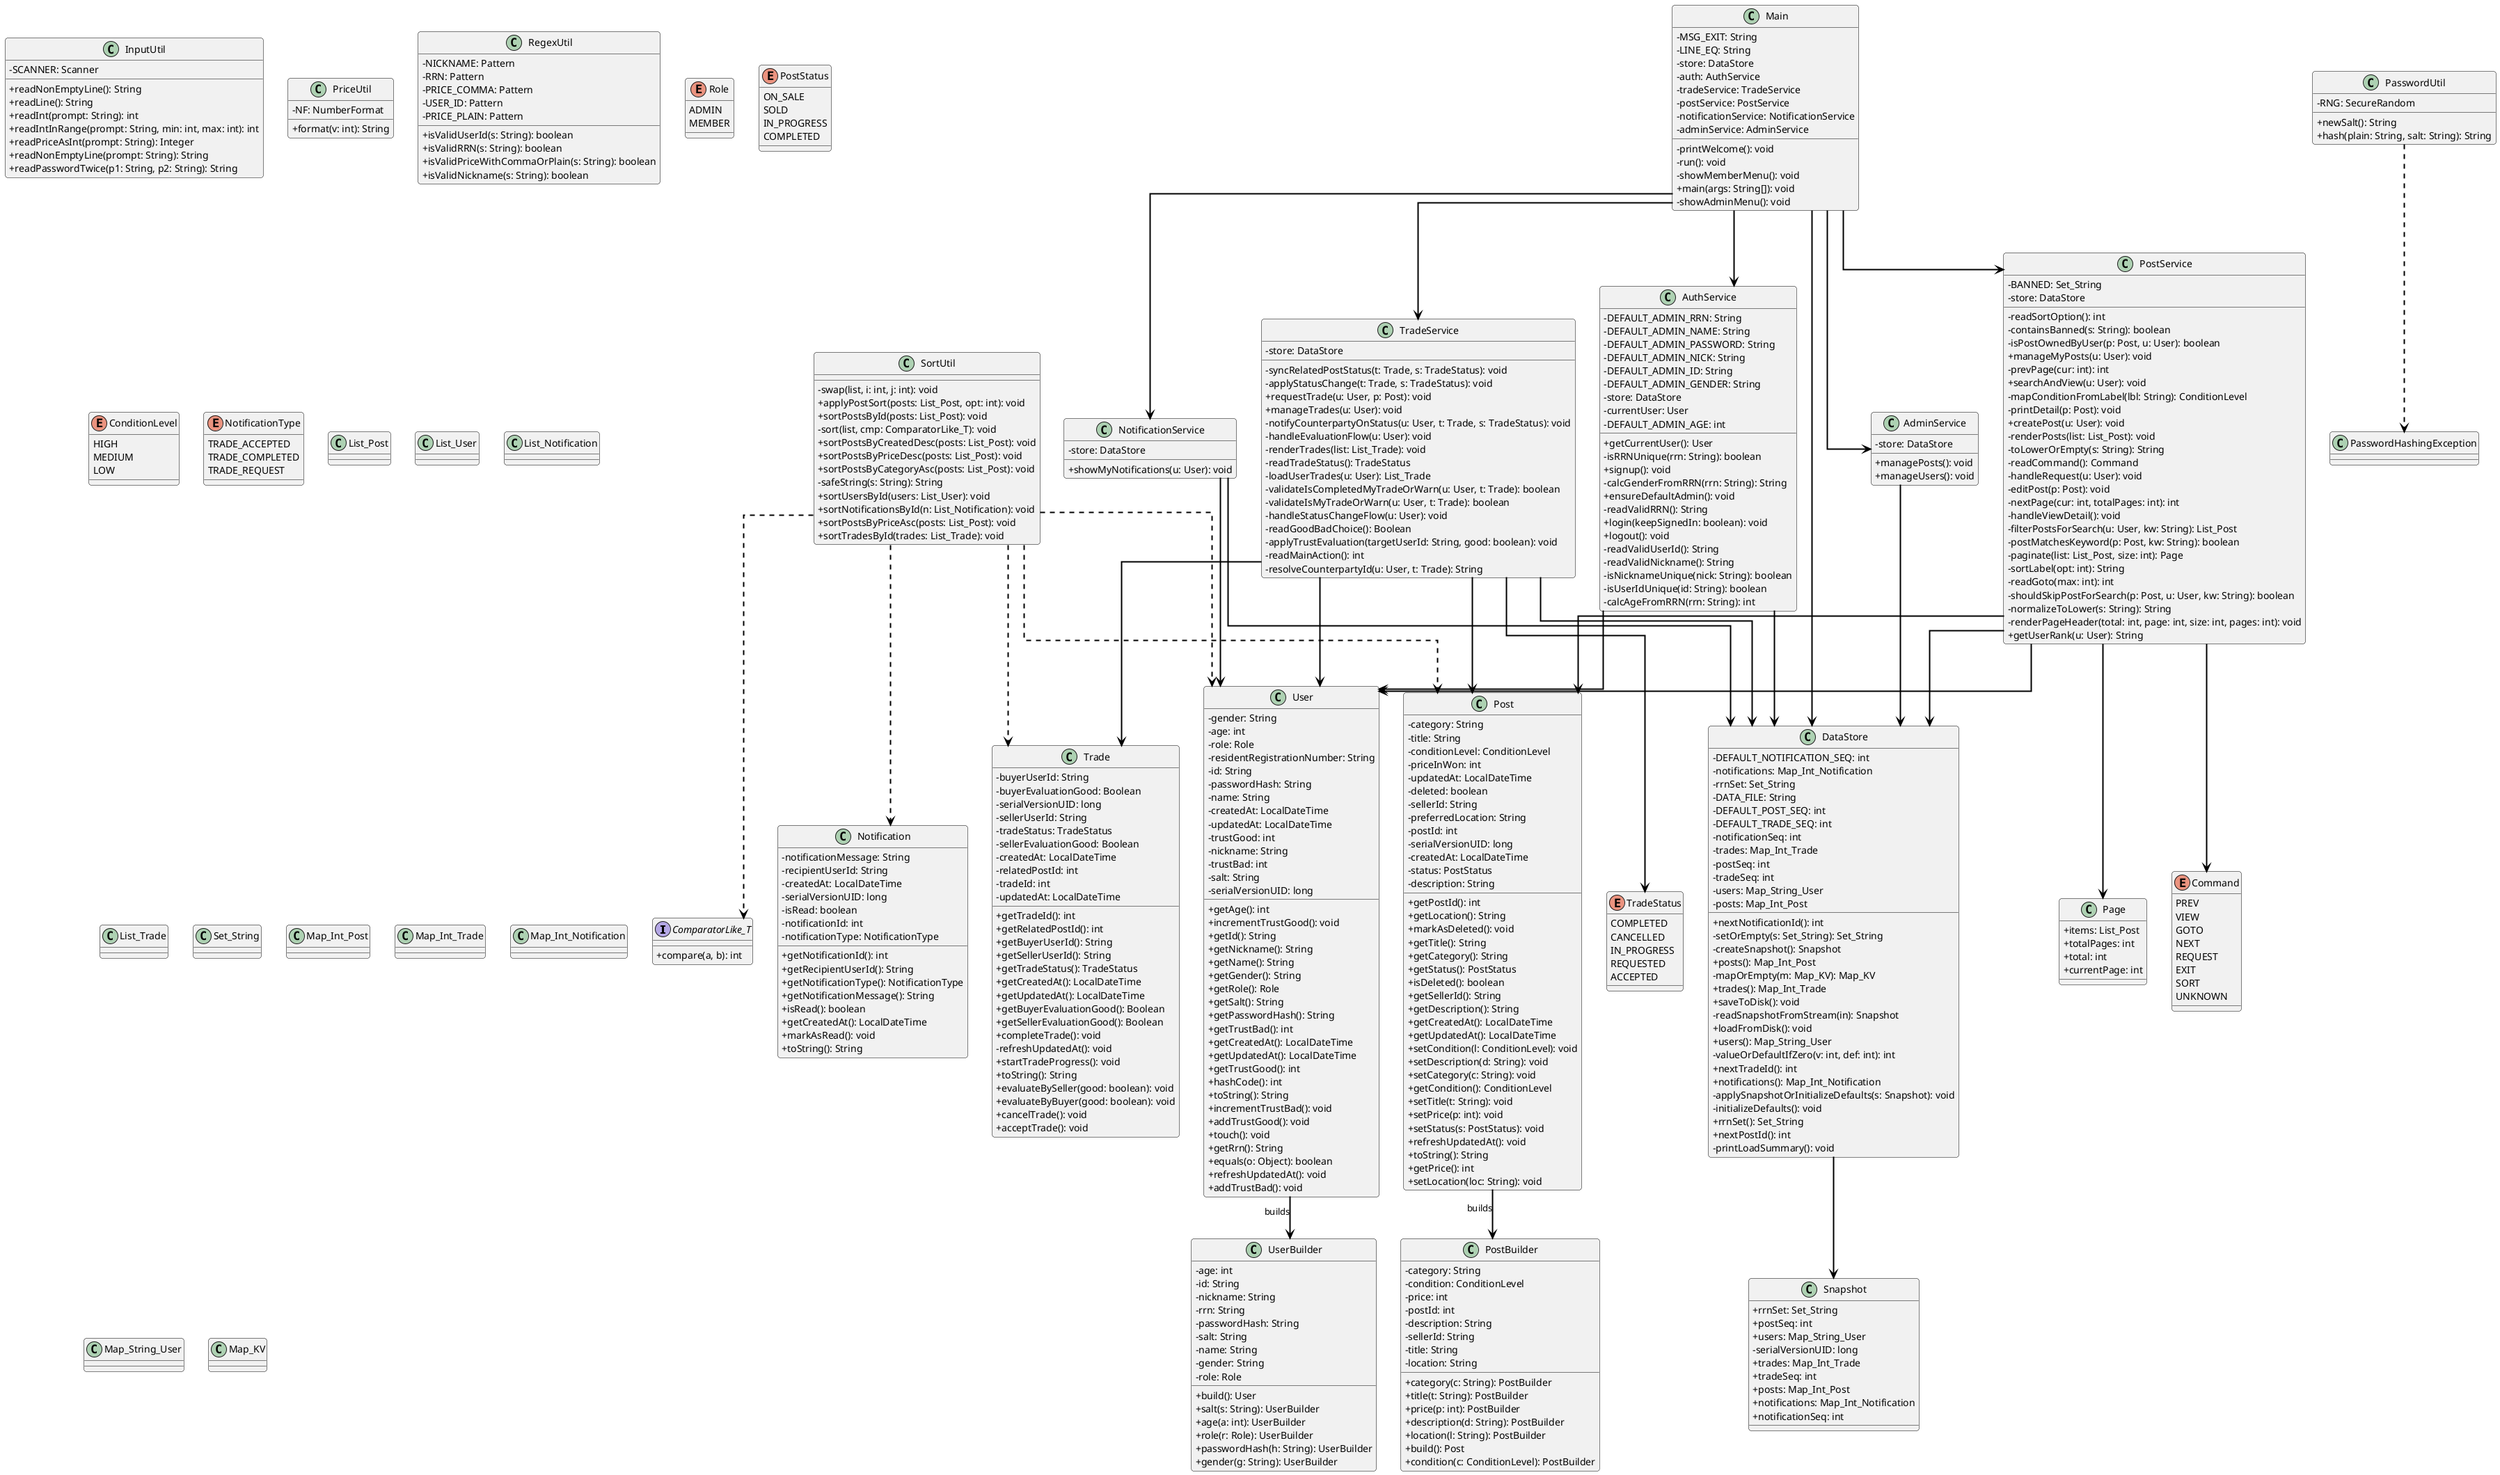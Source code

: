 @startuml
skinparam classAttributeIconSize 0
skinparam ArrowColor black
skinparam ArrowThickness 2
skinparam RoundCorner 8
skinparam linetype ortho
skinparam ClassBorderColor black
skinparam ClassAttributeIconSize 0

top to bottom direction

' ===== Utilities =====
interface ComparatorLike_T {
  +compare(a, b): int
}

class InputUtil {
  +readNonEmptyLine(): String
  +readLine(): String
  +readInt(prompt: String): int
  +readIntInRange(prompt: String, min: int, max: int): int
  +readPriceAsInt(prompt: String): Integer
  +readNonEmptyLine(prompt: String): String
  +readPasswordTwice(p1: String, p2: String): String
  -SCANNER: Scanner
}

class PasswordHashingException
class PasswordUtil {
  +newSalt(): String
  +hash(plain: String, salt: String): String
  -RNG: SecureRandom
}
class PriceUtil {
  +format(v: int): String
  -NF: NumberFormat
}
class RegexUtil {
  +isValidUserId(s: String): boolean
  +isValidRRN(s: String): boolean
  +isValidPriceWithCommaOrPlain(s: String): boolean
  +isValidNickname(s: String): boolean
  -NICKNAME: Pattern
  -RRN: Pattern
  -PRICE_COMMA: Pattern
  -USER_ID: Pattern
  -PRICE_PLAIN: Pattern
}
class SortUtil {
  -swap(list, i: int, j: int): void
  +applyPostSort(posts: List_Post, opt: int): void
  +sortPostsById(posts: List_Post): void
  -sort(list, cmp: ComparatorLike_T): void
  +sortPostsByCreatedDesc(posts: List_Post): void
  +sortPostsByPriceDesc(posts: List_Post): void
  +sortPostsByCategoryAsc(posts: List_Post): void
  -safeString(s: String): String
  +sortUsersById(users: List_User): void
  +sortNotificationsById(n: List_Notification): void
  +sortPostsByPriceAsc(posts: List_Post): void
  +sortTradesById(trades: List_Trade): void
}
SortUtil ..> ComparatorLike_T
PasswordUtil ..> PasswordHashingException

' ===== Services =====
class AdminService {
  +managePosts(): void
  +manageUsers(): void
  -store: DataStore
}
class AuthService {
  +getCurrentUser(): User
  -isRRNUnique(rrn: String): boolean
  +signup(): void
  -calcGenderFromRRN(rrn: String): String
  +ensureDefaultAdmin(): void
  -readValidRRN(): String
  +login(keepSignedIn: boolean): void
  +logout(): void
  -readValidUserId(): String
  -readValidNickname(): String
  -isNicknameUnique(nick: String): boolean
  -isUserIdUnique(id: String): boolean
  -calcAgeFromRRN(rrn: String): int
  -DEFAULT_ADMIN_RRN: String
  -DEFAULT_ADMIN_NAME: String
  -DEFAULT_ADMIN_PASSWORD: String
  -DEFAULT_ADMIN_NICK: String
  -DEFAULT_ADMIN_ID: String
  -DEFAULT_ADMIN_GENDER: String
  -store: DataStore
  -currentUser: User
  -DEFAULT_ADMIN_AGE: int
}
class NotificationService {
  +showMyNotifications(u: User): void
  -store: DataStore
}
class Page {
  +items: List_Post
  +totalPages: int
  +total: int
  +currentPage: int
}
class PostService {
  -readSortOption(): int
  -containsBanned(s: String): boolean
  -isPostOwnedByUser(p: Post, u: User): boolean
  +manageMyPosts(u: User): void
  -prevPage(cur: int): int
  +searchAndView(u: User): void
  -mapConditionFromLabel(lbl: String): ConditionLevel
  -printDetail(p: Post): void
  +createPost(u: User): void
  -renderPosts(list: List_Post): void
  -toLowerOrEmpty(s: String): String
  -readCommand(): Command
  -handleRequest(u: User): void
  -editPost(p: Post): void
  -nextPage(cur: int, totalPages: int): int
  -handleViewDetail(): void
  -filterPostsForSearch(u: User, kw: String): List_Post
  -postMatchesKeyword(p: Post, kw: String): boolean
  -paginate(list: List_Post, size: int): Page
  -sortLabel(opt: int): String
  -readGoto(max: int): int
  -shouldSkipPostForSearch(p: Post, u: User, kw: String): boolean
  -normalizeToLower(s: String): String
  -renderPageHeader(total: int, page: int, size: int, pages: int): void
  +getUserRank(u: User): String
  -BANNED: Set_String
  -store: DataStore
}
class TradeService {
  -syncRelatedPostStatus(t: Trade, s: TradeStatus): void
  -applyStatusChange(t: Trade, s: TradeStatus): void
  +requestTrade(u: User, p: Post): void
  +manageTrades(u: User): void
  -notifyCounterpartyOnStatus(u: User, t: Trade, s: TradeStatus): void
  -handleEvaluationFlow(u: User): void
  -renderTrades(list: List_Trade): void
  -readTradeStatus(): TradeStatus
  -loadUserTrades(u: User): List_Trade
  -validateIsCompletedMyTradeOrWarn(u: User, t: Trade): boolean
  -validateIsMyTradeOrWarn(u: User, t: Trade): boolean
  -handleStatusChangeFlow(u: User): void
  -readGoodBadChoice(): Boolean
  -applyTrustEvaluation(targetUserId: String, good: boolean): void
  -readMainAction(): int
  -resolveCounterpartyId(u: User, t: Trade): String
  -store: DataStore
}
enum Command {
  PREV
  VIEW
  GOTO
  NEXT
  REQUEST
  EXIT
  SORT
  UNKNOWN
}


' ===== Domain =====
class User {
  +getAge(): int
  +incrementTrustGood(): void
  +getId(): String
  +getNickname(): String
  +getName(): String
  +getGender(): String
  +getRole(): Role
  +getSalt(): String
  +getPasswordHash(): String
  +getTrustBad(): int
  +getCreatedAt(): LocalDateTime
  +getUpdatedAt(): LocalDateTime
  +getTrustGood(): int
  +hashCode(): int
  +toString(): String
  +incrementTrustBad(): void
  +addTrustGood(): void
  +touch(): void
  +getRrn(): String
  +equals(o: Object): boolean
  +refreshUpdatedAt(): void
  +addTrustBad(): void
  -gender: String
  -age: int
  -role: Role
  -residentRegistrationNumber: String
  -id: String
  -passwordHash: String
  -name: String
  -createdAt: LocalDateTime
  -updatedAt: LocalDateTime
  -trustGood: int
  -nickname: String
  -trustBad: int
  -salt: String
  -serialVersionUID: long
}
enum Role {
  ADMIN
  MEMBER
}

class Post {
  +getPostId(): int
  +getLocation(): String
  +markAsDeleted(): void
  +getTitle(): String
  +getCategory(): String
  +getStatus(): PostStatus
  +isDeleted(): boolean
  +getSellerId(): String
  +getDescription(): String
  +getCreatedAt(): LocalDateTime
  +getUpdatedAt(): LocalDateTime
  +setCondition(l: ConditionLevel): void
  +setDescription(d: String): void
  +setCategory(c: String): void
  +getCondition(): ConditionLevel
  +setTitle(t: String): void
  +setPrice(p: int): void
  +setStatus(s: PostStatus): void
  +refreshUpdatedAt(): void
  +toString(): String
  +getPrice(): int
  +setLocation(loc: String): void
  -category: String
  -title: String
  -conditionLevel: ConditionLevel
  -priceInWon: int
  -updatedAt: LocalDateTime
  -deleted: boolean
  -sellerId: String
  -preferredLocation: String
  -postId: int
  -serialVersionUID: long
  -createdAt: LocalDateTime
  -status: PostStatus
  -description: String
}
enum PostStatus {
  ON_SALE
  SOLD
  IN_PROGRESS
  COMPLETED
}

enum ConditionLevel {
  HIGH
  MEDIUM
  LOW
}


class Notification {
  +getNotificationId(): int
  +getRecipientUserId(): String
  +getNotificationType(): NotificationType
  +getNotificationMessage(): String
  +isRead(): boolean
  +getCreatedAt(): LocalDateTime
  +markAsRead(): void
  +toString(): String
  -notificationMessage: String
  -recipientUserId: String
  -createdAt: LocalDateTime
  -serialVersionUID: long
  -isRead: boolean
  -notificationId: int
  -notificationType: NotificationType
}

enum NotificationType {
  TRADE_ACCEPTED
  TRADE_COMPLETED
  TRADE_REQUEST
}

class Trade {
  +getTradeId(): int
  +getRelatedPostId(): int
  +getBuyerUserId(): String
  +getSellerUserId(): String
  +getTradeStatus(): TradeStatus
  +getCreatedAt(): LocalDateTime
  +getUpdatedAt(): LocalDateTime
  +getBuyerEvaluationGood(): Boolean
  +getSellerEvaluationGood(): Boolean
  +completeTrade(): void
  -refreshUpdatedAt(): void
  +startTradeProgress(): void
  +toString(): String
  +evaluateBySeller(good: boolean): void
  +evaluateByBuyer(good: boolean): void
  +cancelTrade(): void
  +acceptTrade(): void
  -buyerUserId: String
  -buyerEvaluationGood: Boolean
  -serialVersionUID: long
  -sellerUserId: String
  -tradeStatus: TradeStatus
  -sellerEvaluationGood: Boolean
  -createdAt: LocalDateTime
  -relatedPostId: int
  -tradeId: int
  -updatedAt: LocalDateTime
}
enum TradeStatus {
  COMPLETED
  CANCELLED
  IN_PROGRESS
  REQUESTED
  ACCEPTED
}

' ==== Builders ====
class UserBuilder {
  +build(): User
  +salt(s: String): UserBuilder
  +age(a: int): UserBuilder
  +role(r: Role): UserBuilder
  +passwordHash(h: String): UserBuilder
  +gender(g: String): UserBuilder
  -age: int
  -id: String
  -nickname: String
  -rrn: String
  -passwordHash: String
  -salt: String
  -name: String
  -gender: String
  -role: Role
}
class PostBuilder {
  +category(c: String): PostBuilder
  +title(t: String): PostBuilder
  +price(p: int): PostBuilder
  +description(d: String): PostBuilder
  +location(l: String): PostBuilder
  +build(): Post
  +condition(c: ConditionLevel): PostBuilder
  -category: String
  -condition: ConditionLevel
  -price: int
  -postId: int
  -description: String
  -sellerId: String
  -title: String
  -location: String
}

' ===== Infra / App =====
class DataStore {
  +nextNotificationId(): int
  -setOrEmpty(s: Set_String): Set_String
  -createSnapshot(): Snapshot
  +posts(): Map_Int_Post
  -mapOrEmpty(m: Map_KV): Map_KV
  +trades(): Map_Int_Trade
  +saveToDisk(): void
  -readSnapshotFromStream(in): Snapshot
  +loadFromDisk(): void
  +users(): Map_String_User
  -valueOrDefaultIfZero(v: int, def: int): int
  +nextTradeId(): int
  +notifications(): Map_Int_Notification
  -applySnapshotOrInitializeDefaults(s: Snapshot): void
  -initializeDefaults(): void
  +rrnSet(): Set_String
  +nextPostId(): int
  -printLoadSummary(): void
  -DEFAULT_NOTIFICATION_SEQ: int
  -notifications: Map_Int_Notification
  -rrnSet: Set_String
  -DATA_FILE: String
  -DEFAULT_POST_SEQ: int
  -DEFAULT_TRADE_SEQ: int
  -notificationSeq: int
  -trades: Map_Int_Trade
  -postSeq: int
  -tradeSeq: int
  -users: Map_String_User
  -posts: Map_Int_Post
}
class Snapshot {
  +rrnSet: Set_String
  +postSeq: int
  +users: Map_String_User
  -serialVersionUID: long
  +trades: Map_Int_Trade
  +tradeSeq: int
  +posts: Map_Int_Post
  +notifications: Map_Int_Notification
  +notificationSeq: int
}
class Main {
  -printWelcome(): void
  -run(): void
  -showMemberMenu(): void
  +main(args: String[]): void
  -showAdminMenu(): void
  -MSG_EXIT: String
  -LINE_EQ: String
  -store: DataStore
  -auth: AuthService
  -tradeService: TradeService
  -postService: PostService
  -notificationService: NotificationService
  -adminService: AdminService
}

' ===== Relationships =====
User --> UserBuilder : builds
Post --> PostBuilder : builds
DataStore --> Snapshot
Main --> DataStore
Main --> AuthService
Main --> TradeService
Main --> PostService
Main --> NotificationService
Main --> AdminService
AdminService --> DataStore
AuthService --> DataStore
AuthService --> User
NotificationService --> DataStore
NotificationService --> User
PostService --> DataStore
PostService --> Command
PostService --> Page
PostService --> Post
PostService --> User
TradeService --> DataStore
TradeService --> TradeStatus
TradeService --> Trade
TradeService --> Post
TradeService --> User

' helper deps (optional)
SortUtil ..> Post
SortUtil ..> User
SortUtil ..> Notification
SortUtil ..> Trade

' ===== simple stand-in type aliases =====
class List_Post
class List_User
class List_Notification
class List_Trade
class Set_String
class Map_Int_Post
class Map_Int_Trade
class Map_Int_Notification
class Map_String_User
class Map_KV
@enduml
